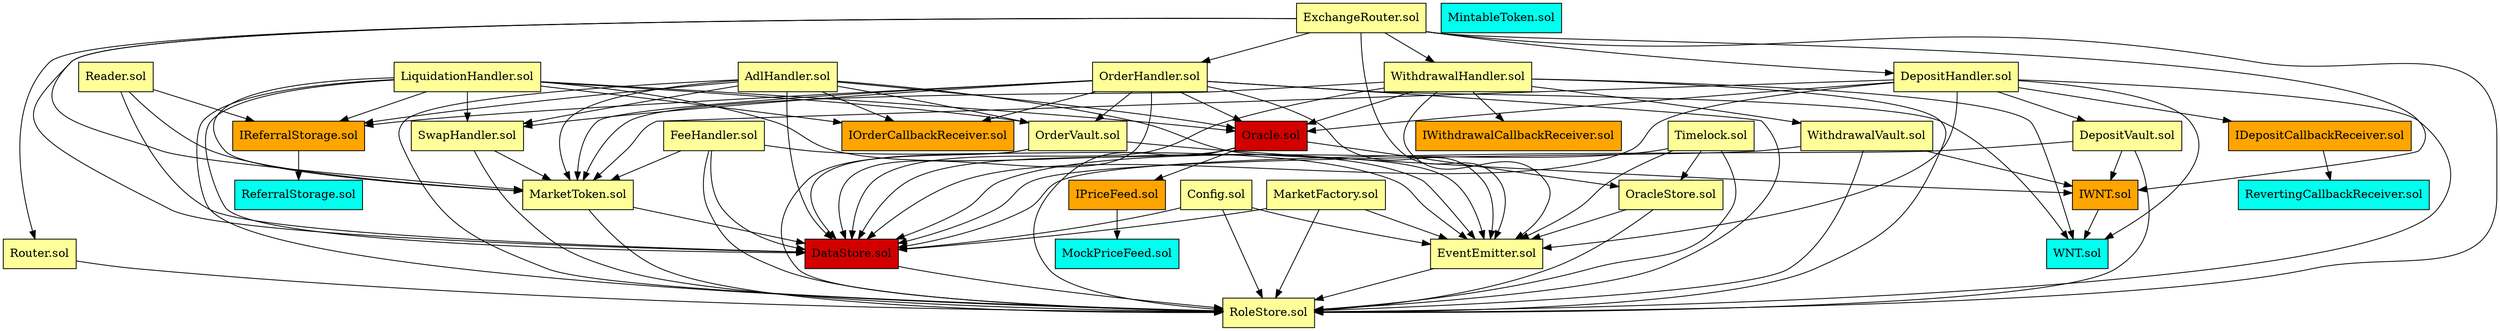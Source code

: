 digraph G {
    // ---------------------------------------------------------------------------------------
    // Contracts
    // Vaults:
    "WithdrawalVault.sol" [shape="polygon" style="filled" fillcolor="#FFFF99"];
    "OrderVault.sol" [shape="polygon" style="filled" fillcolor="#FFFF99"];
    "DepositVault.sol" [shape="polygon" style="filled" fillcolor="#FFFF99"];
    // "Bank.sol" [shape="polygon" style="filled" fillcolor="#FFFF99"];  // StrictBank is Bank
    // "StrictBank.sol" [shape="polygon" style="filled" fillcolor="#FFFF99"];  // DepositVault is StrictBank

    // Routers:
    "ExchangeRouter.sol" [shape="polygon" style="filled" fillcolor="#FFFF99"];
    "Router.sol" [shape="polygon" style="filled" fillcolor="#FFFF99"];

    // Price Feeds:
    //"IPriceFeed.sol"; // interface see below
    //"MockPriceFeed.sol" // mock

    // Tokens:
    "MarketToken.sol" [shape="polygon" style="filled" fillcolor="#FFFF99"];  // stores funds for the market and keeps track of the liquidity owners
    //"MintableToken.sol" [shape="polygon" style="filled" fillcolor="#00ffee"];  // mock (?) GMX+GLP
    //"WNT.sol" [shape="polygon" style="filled" fillcolor="#FFFF99"];  // mock is ERC20
    //"IWNT.sol" [shape="polygon" style="filled" fillcolor="#FFA500"]; // interface

    // Handlers:
    "AdlHandler.sol" [shape="polygon" style="filled" fillcolor="#FFFF99"];
    "DepositHandler.sol" [shape="polygon" style="filled" fillcolor="#FFFF99"];
    "LiquidationHandler.sol" [shape="polygon" style="filled" fillcolor="#FFFF99"];
    "OrderHandler.sol" [shape="polygon" style="filled" fillcolor="#FFFF99"];
    "WithdrawalHandler.sol" [shape="polygon" style="filled" fillcolor="#FFFF99"];
    "SwapHandler.sol" [shape="polygon" style="filled" fillcolor="#FFFF99"];
    "FeeHandler.sol" [shape="polygon" style="filled" fillcolor="#FFFF99"];
    // "BaseOrderHandler.sol" [shape="polygon" style="filled" fillcolor="#FFFF99"];  // AdlHandler is BaseOrderHandler

    // Storage:
    //"ReferralStorage.sol" [shape="polygon" style="filled" fillcolor="#FFFF99"]; // mock
    "DataStore.sol" [shape="polygon" style="filled" fillcolor="#D30000"]; // 435 loc
    "RoleStore.sol" [shape="polygon" style="filled" fillcolor="#FFFF99"];
    "OracleStore.sol" [shape="polygon" style="filled" fillcolor="#FFFF99"];

    // Misc
    "Config.sol" [shape="polygon" style="filled" fillcolor="#FFFF99"];
    // "BasicMulticall.sol" [shape="polygon" style="filled" fillcolor="#FFFF99"];  // Config is BasicMulticall
    "Timelock.sol" [shape="polygon" style="filled" fillcolor="#FFFF99"];
    "EventEmitter.sol" [shape="polygon" style="filled" fillcolor="#FFFF99"];
    "Oracle.sol" [shape="polygon" style="filled" fillcolor="#D30000"];  // 539 loc
    // "OracleModule.sol" [shape="polygon" style="filled" fillcolor="#FFFF99"];  // DepositHandler is OracleModule
    "MarketFactory.sol" [shape="polygon" style="filled" fillcolor="#FFFF99"];
    // "RoleModule.sol" [shape="polygon" style="filled" fillcolor="#FFFF99"];  // MarketFactory is RoleModule
    "Reader.sol" [shape="polygon" style="filled" fillcolor="#FFFF99"];  // only has getters
    // "GlobalReentrancyGuard.sol" [shape="polygon" style="filled" fillcolor="#FFFF99"];  // BaseOrderHandler is GlobalReentrancyGuard
    // "PayableMulticall.sol" [shape="polygon" style="filled" fillcolor="#FFFF99"];  // ExchangeRouter is PayableMulticall
    
    // ---------------------------------------------------------------------------------------
    // Interfaces
    "IDepositCallbackReceiver.sol" [shape="polygon" style="filled" fillcolor="#FFA500"];
    "IOrderCallbackReceiver.sol" [shape="polygon" style="filled" fillcolor="#FFA500"];
    "IWithdrawalCallbackReceiver.sol" [shape="polygon" style="filled" fillcolor="#FFA500"];
    //"ArbSys.sol" [shape="polygon" style="filled" fillcolor="#FFA500"]; // used to determine blocknumber and blockhash
    "IPriceFeed.sol" [shape="polygon" style="filled" fillcolor="#FFA500"];
    "IReferralStorage.sol" [shape="polygon" style="filled" fillcolor="#FFA500"];
    "IWNT.sol" [shape="polygon" style="filled" fillcolor="#FFA500"];

    // ---------------------------------------------------------------------------------------
    // Mocks
    // "Governable.sol" [shape="polygon" style="filled" fillcolor="#FFFF99"];  // ReferralStorage is Governable
    "MintableToken.sol" [shape="polygon" style="filled" fillcolor="#00ffee"];  // mock (?) GMX+GLP
    "MockPriceFeed.sol" [shape="polygon" style="filled" fillcolor="#00ffee"];
    // "Multicall3.sol" [shape="polygon" style="filled" fillcolor="#00ffee"];  // probably (?) related to BasicMulticall.sol
    "ReferralStorage.sol" [shape="polygon" style="filled" fillcolor="#00ffee"]; // mock
    "RevertingCallbackReceiver.sol" [shape="polygon" style="filled" fillcolor="#00ffee"];
    "WNT.sol" [shape="polygon" style="filled" fillcolor="#00ffee"];  // ERC20

    // ---------------------------------------------------------------------------------------
    // Interactions
    // contract A calls contract B
    // "A.sol" -> "B.sol";
    "WithdrawalVault.sol" -> "RoleStore.sol";
    "WithdrawalVault.sol" -> "DataStore.sol";
    "WithdrawalVault.sol" -> "IWNT.sol";  // using TokenUtils.wnt(dataStore)

    "OrderVault.sol" -> "RoleStore.sol";
    "OrderVault.sol" -> "DataStore.sol";
    "OrderVault.sol" -> "IWNT.sol";  // using TokenUtils.wnt(dataStore)

    "DepositVault.sol" -> "RoleStore.sol";
    "DepositVault.sol" -> "DataStore.sol";
    "DepositVault.sol" -> "IWNT.sol";  // using TokenUtils.wnt(dataStore)

    "ExchangeRouter.sol" -> "Router.sol";
    "ExchangeRouter.sol" -> "RoleStore.sol";
    "ExchangeRouter.sol" -> "DataStore.sol";
    "ExchangeRouter.sol" -> "EventEmitter.sol";
    "ExchangeRouter.sol" -> "DepositHandler.sol";
    "ExchangeRouter.sol" -> "WithdrawalHandler.sol";
    "ExchangeRouter.sol" -> "OrderHandler.sol";
    "ExchangeRouter.sol" -> "MarketToken.sol";
    "ExchangeRouter.sol" -> "IWNT.sol";  // using TokenUtils.wnt(dataStore)
    //"ExchangeRouter.sol" -> "WNT.sol";

    "Router.sol" -> "RoleStore.sol";

    "IPriceFeed.sol" -> "MockPriceFeed.sol";

    "MarketToken.sol" -> "RoleStore.sol";
    "MarketToken.sol" -> "DataStore.sol";

    "IWNT.sol" -> "WNT.sol";
    
    "AdlHandler.sol" -> "RoleStore.sol";
    "AdlHandler.sol" -> "DataStore.sol";
    "AdlHandler.sol" -> "EventEmitter.sol";
    "AdlHandler.sol" -> "OrderVault.sol";
    "AdlHandler.sol" -> "Oracle.sol";
    "AdlHandler.sol" -> "SwapHandler.sol";
    "AdlHandler.sol" -> "IReferralStorage.sol";
    "AdlHandler.sol" -> "MarketToken.sol";

    "DepositHandler.sol" -> "RoleStore.sol";
    "DepositHandler.sol" -> "DataStore.sol";
    "DepositHandler.sol" -> "EventEmitter.sol";
    "DepositHandler.sol" -> "DepositVault.sol";
    "DepositHandler.sol" -> "Oracle.sol";
    "DepositHandler.sol" -> "MarketToken.sol";
    "DepositHandler.sol" -> "WNT.sol";

    "LiquidationHandler.sol" -> "RoleStore.sol";
    "LiquidationHandler.sol" -> "DataStore.sol";
    "LiquidationHandler.sol" -> "EventEmitter.sol";
    "LiquidationHandler.sol" -> "OrderVault.sol";
    "LiquidationHandler.sol" -> "Oracle.sol";
    "LiquidationHandler.sol" -> "SwapHandler.sol";
    "LiquidationHandler.sol" -> "IReferralStorage.sol";
    "LiquidationHandler.sol" -> "MarketToken.sol";

    "OrderHandler.sol" -> "RoleStore.sol";
    "OrderHandler.sol" -> "DataStore.sol";
    "OrderHandler.sol" -> "EventEmitter.sol";
    "OrderHandler.sol" -> "OrderVault.sol";
    "OrderHandler.sol" -> "Oracle.sol";
    "OrderHandler.sol" -> "SwapHandler.sol";
    "OrderHandler.sol" -> "IReferralStorage.sol";
    "OrderHandler.sol" -> "MarketToken.sol";
    "OrderHandler.sol" -> "WNT.sol";

    "WithdrawalHandler.sol" -> "RoleStore.sol";
    "WithdrawalHandler.sol" -> "DataStore.sol";
    "WithdrawalHandler.sol" -> "EventEmitter.sol";
    "WithdrawalHandler.sol" -> "WithdrawalVault.sol";
    "WithdrawalHandler.sol" -> "Oracle.sol";
    "WithdrawalHandler.sol" -> "MarketToken.sol";
    "WithdrawalHandler.sol" -> "WNT.sol";

    "SwapHandler.sol" -> "RoleStore.sol";
    "SwapHandler.sol" -> "MarketToken.sol";

    "FeeHandler.sol" -> "RoleStore.sol";
    "FeeHandler.sol" -> "DataStore.sol";
    "FeeHandler.sol" -> "EventEmitter.sol";
    "FeeHandler.sol" -> "MarketToken.sol";

    "Config.sol" -> "RoleStore.sol";
    "Config.sol" -> "DataStore.sol";
    "Config.sol" -> "EventEmitter.sol";

    "Timelock.sol" -> "RoleStore.sol";
    "Timelock.sol" -> "DataStore.sol";
    "Timelock.sol" -> "EventEmitter.sol";
    "Timelock.sol" -> "OracleStore.sol";

    "EventEmitter.sol" -> "RoleStore.sol";

    //ReferralStorage has no interaction with other contracts

    "DataStore.sol" -> "RoleStore.sol";

    //RoleStore has no interaction with other contracts

    "OracleStore.sol" -> "RoleStore.sol";
    "OracleStore.sol" -> "EventEmitter.sol";

    "Oracle.sol" -> "RoleStore.sol";
    "Oracle.sol" -> "OracleStore.sol";
    "Oracle.sol" -> "IPriceFeed.sol";
    "Oracle.sol" -> "DataStore.sol"; // it can use any DataStore contract instance

    "Reader.sol" -> "DataStore.sol";
    "Reader.sol" -> "IReferralStorage.sol";
    "Reader.sol" -> "MarketToken.sol";

    "MarketFactory.sol" -> "RoleStore.sol";
    "MarketFactory.sol" -> "DataStore.sol";
    "MarketFactory.sol" -> "EventEmitter.sol";

    // "DepositHandler.sol" -> "ExecuteDepositUtils.sol";
    // "ExecuteDepositUtils.sol" -> "CallbackUtils.sol";
    // "CallbackUtils.sol" -> "IDepositCallbackReceiver.sol";
    // the commented above effectively is:
    "DepositHandler.sol" -> "IDepositCallbackReceiver.sol";
    "IDepositCallbackReceiver.sol" -> "RevertingCallbackReceiver.sol"; // mock

    // "AdlHandler.sol" -> "OrderUtils.sol";
    // "LiquidationHandler.sol" -> "OrderUtils.sol";
    // "OrderHandler.sol" -> "OrderUtils.sol";
    // "OrderUtils.sol" -> "CallbackUtils.sol";
    // "CallbackUtils.sol" -> "IOrderCallbackReceiver.sol";
    // the commented above effectively is:
    "AdlHandler.sol" -> "IOrderCallbackReceiver.sol";
    "LiquidationHandler.sol" -> "IOrderCallbackReceiver.sol";
    "OrderHandler.sol" -> "IOrderCallbackReceiver.sol";

    
    // "WithdrawalHandler.sol" -> "WithdrawalUtils.sol";
    // "WithdrawalUtils.sol" -> "CallbackUtils.sol";
    // "CallbackUtils.sol" -> "IWithdrawalCallbackReceiver.sol";
    // the commented above effectively is:
    "WithdrawalHandler.sol" -> "IWithdrawalCallbackReceiver.sol";

    "IReferralStorage.sol" -> "ReferralStorage.sol";

}